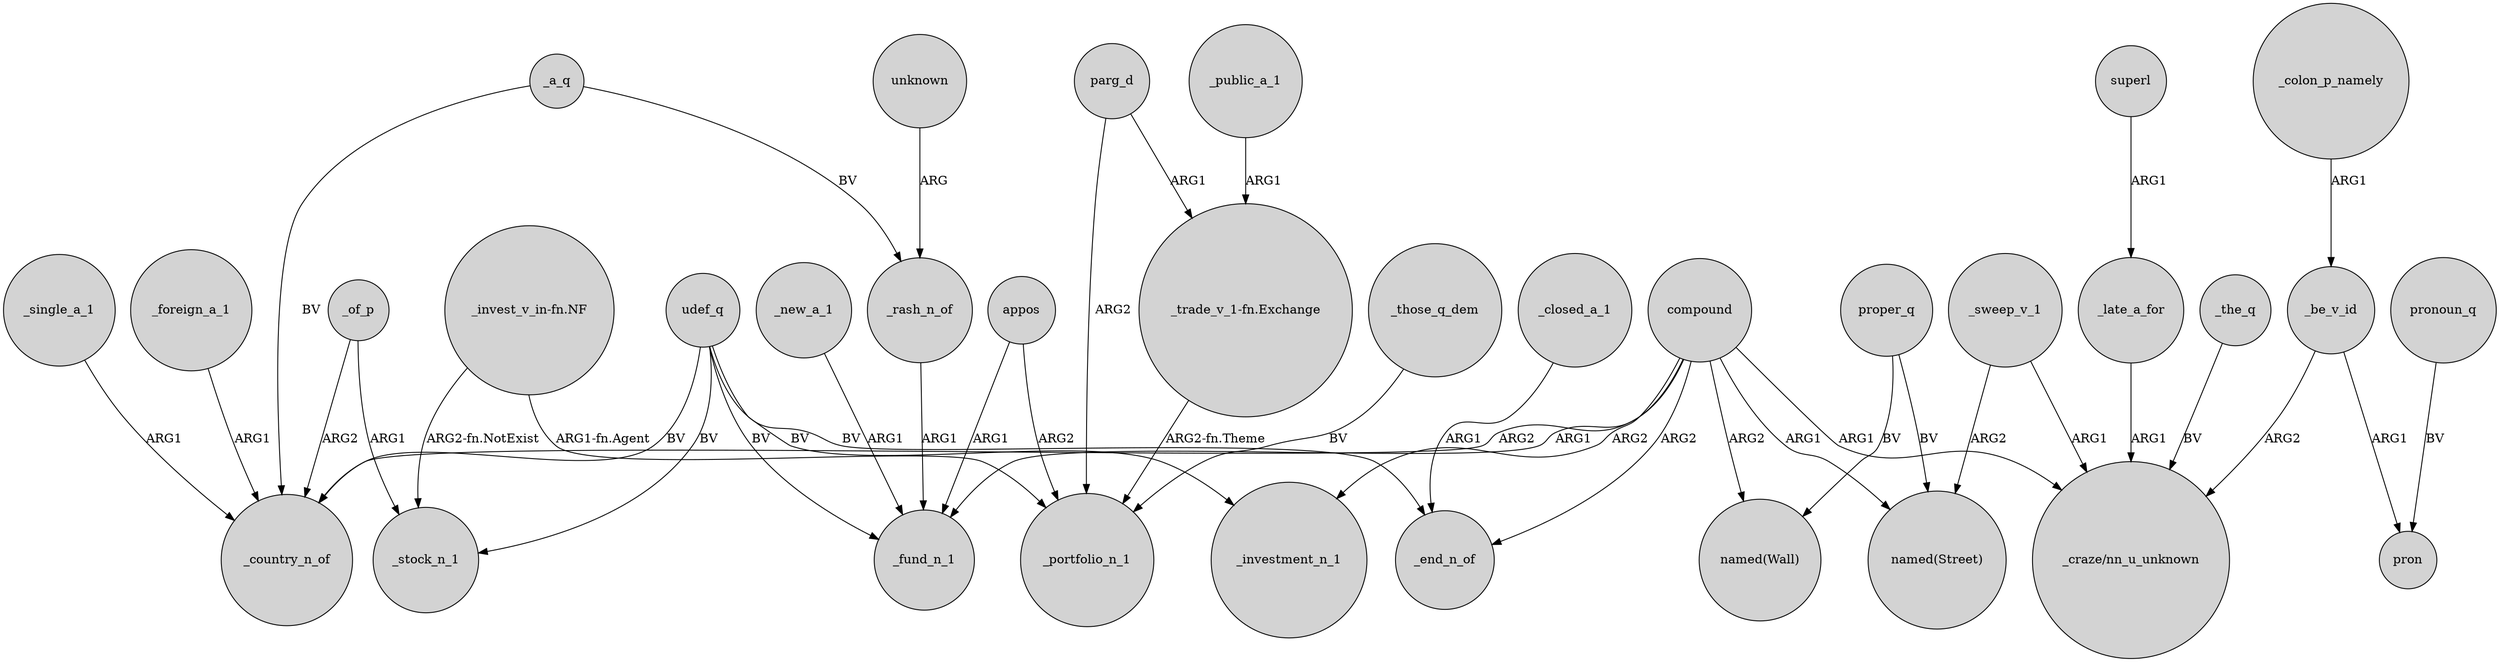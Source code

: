 digraph {
	node [shape=circle style=filled]
	_of_p -> _country_n_of [label=ARG2]
	_those_q_dem -> _portfolio_n_1 [label=BV]
	"_invest_v_in-fn.NF" -> _stock_n_1 [label="ARG2-fn.NotExist"]
	_new_a_1 -> _fund_n_1 [label=ARG1]
	parg_d -> "_trade_v_1-fn.Exchange" [label=ARG1]
	compound -> "named(Street)" [label=ARG1]
	proper_q -> "named(Wall)" [label=BV]
	_be_v_id -> "_craze/nn_u_unknown" [label=ARG2]
	_colon_p_namely -> _be_v_id [label=ARG1]
	udef_q -> _end_n_of [label=BV]
	superl -> _late_a_for [label=ARG1]
	unknown -> _rash_n_of [label=ARG]
	_sweep_v_1 -> "named(Street)" [label=ARG2]
	compound -> _investment_n_1 [label=ARG2]
	appos -> _portfolio_n_1 [label=ARG2]
	_be_v_id -> pron [label=ARG1]
	proper_q -> "named(Street)" [label=BV]
	udef_q -> _country_n_of [label=BV]
	pronoun_q -> pron [label=BV]
	_of_p -> _stock_n_1 [label=ARG1]
	_late_a_for -> "_craze/nn_u_unknown" [label=ARG1]
	compound -> "named(Wall)" [label=ARG2]
	udef_q -> _stock_n_1 [label=BV]
	_the_q -> "_craze/nn_u_unknown" [label=BV]
	_a_q -> _country_n_of [label=BV]
	compound -> _end_n_of [label=ARG2]
	"_invest_v_in-fn.NF" -> _portfolio_n_1 [label="ARG1-fn.Agent"]
	_single_a_1 -> _country_n_of [label=ARG1]
	udef_q -> _fund_n_1 [label=BV]
	_foreign_a_1 -> _country_n_of [label=ARG1]
	"_trade_v_1-fn.Exchange" -> _portfolio_n_1 [label="ARG2-fn.Theme"]
	_sweep_v_1 -> "_craze/nn_u_unknown" [label=ARG1]
	parg_d -> _portfolio_n_1 [label=ARG2]
	appos -> _fund_n_1 [label=ARG1]
	udef_q -> _investment_n_1 [label=BV]
	_a_q -> _rash_n_of [label=BV]
	_public_a_1 -> "_trade_v_1-fn.Exchange" [label=ARG1]
	compound -> "_craze/nn_u_unknown" [label=ARG1]
	compound -> _country_n_of [label=ARG2]
	_rash_n_of -> _fund_n_1 [label=ARG1]
	_closed_a_1 -> _end_n_of [label=ARG1]
	compound -> _fund_n_1 [label=ARG1]
}
